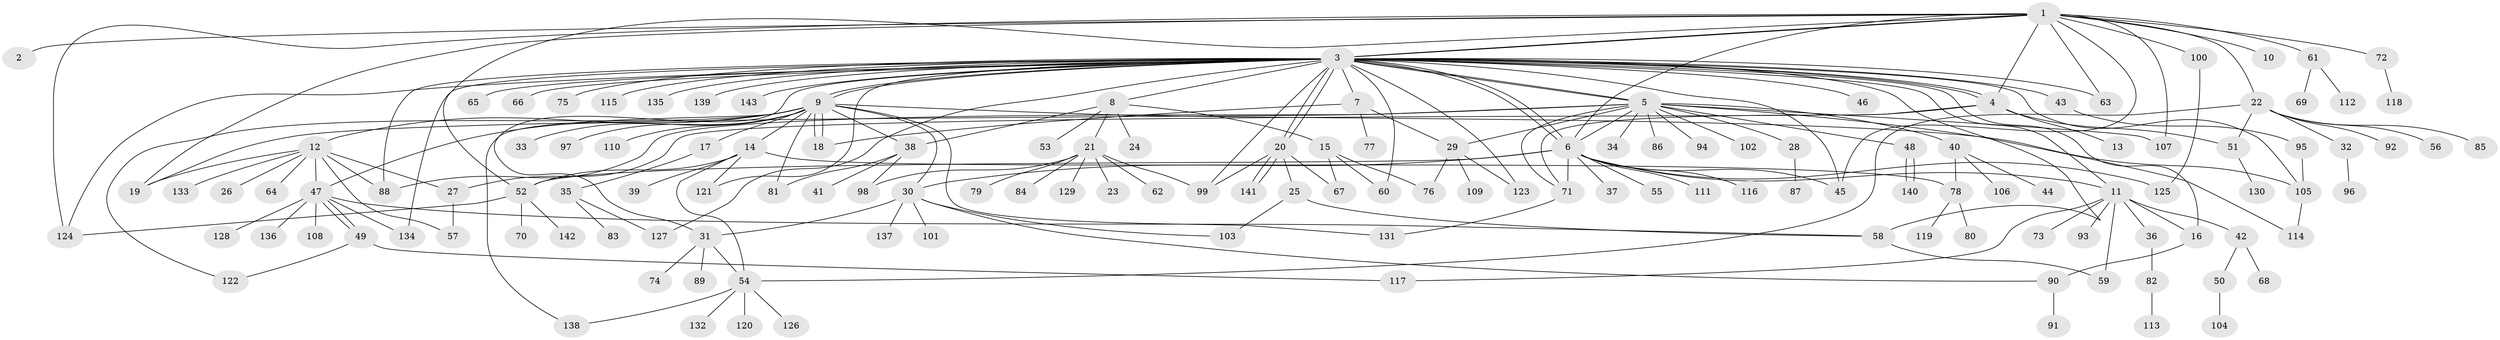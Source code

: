 // coarse degree distribution, {14: 0.009174311926605505, 1: 0.5321100917431193, 40: 0.009174311926605505, 16: 0.009174311926605505, 13: 0.01834862385321101, 3: 0.11926605504587157, 8: 0.009174311926605505, 17: 0.009174311926605505, 9: 0.009174311926605505, 11: 0.009174311926605505, 2: 0.1651376146788991, 5: 0.045871559633027525, 7: 0.009174311926605505, 6: 0.01834862385321101, 4: 0.027522935779816515}
// Generated by graph-tools (version 1.1) at 2025/51/02/27/25 19:51:54]
// undirected, 143 vertices, 207 edges
graph export_dot {
graph [start="1"]
  node [color=gray90,style=filled];
  1;
  2;
  3;
  4;
  5;
  6;
  7;
  8;
  9;
  10;
  11;
  12;
  13;
  14;
  15;
  16;
  17;
  18;
  19;
  20;
  21;
  22;
  23;
  24;
  25;
  26;
  27;
  28;
  29;
  30;
  31;
  32;
  33;
  34;
  35;
  36;
  37;
  38;
  39;
  40;
  41;
  42;
  43;
  44;
  45;
  46;
  47;
  48;
  49;
  50;
  51;
  52;
  53;
  54;
  55;
  56;
  57;
  58;
  59;
  60;
  61;
  62;
  63;
  64;
  65;
  66;
  67;
  68;
  69;
  70;
  71;
  72;
  73;
  74;
  75;
  76;
  77;
  78;
  79;
  80;
  81;
  82;
  83;
  84;
  85;
  86;
  87;
  88;
  89;
  90;
  91;
  92;
  93;
  94;
  95;
  96;
  97;
  98;
  99;
  100;
  101;
  102;
  103;
  104;
  105;
  106;
  107;
  108;
  109;
  110;
  111;
  112;
  113;
  114;
  115;
  116;
  117;
  118;
  119;
  120;
  121;
  122;
  123;
  124;
  125;
  126;
  127;
  128;
  129;
  130;
  131;
  132;
  133;
  134;
  135;
  136;
  137;
  138;
  139;
  140;
  141;
  142;
  143;
  1 -- 2;
  1 -- 3;
  1 -- 3;
  1 -- 4;
  1 -- 6;
  1 -- 10;
  1 -- 19;
  1 -- 22;
  1 -- 45;
  1 -- 52;
  1 -- 61;
  1 -- 63;
  1 -- 72;
  1 -- 100;
  1 -- 107;
  1 -- 124;
  3 -- 4;
  3 -- 4;
  3 -- 5;
  3 -- 5;
  3 -- 6;
  3 -- 6;
  3 -- 7;
  3 -- 8;
  3 -- 9;
  3 -- 9;
  3 -- 11;
  3 -- 16;
  3 -- 20;
  3 -- 20;
  3 -- 31;
  3 -- 43;
  3 -- 45;
  3 -- 46;
  3 -- 58;
  3 -- 60;
  3 -- 63;
  3 -- 65;
  3 -- 66;
  3 -- 75;
  3 -- 88;
  3 -- 99;
  3 -- 105;
  3 -- 115;
  3 -- 121;
  3 -- 123;
  3 -- 124;
  3 -- 127;
  3 -- 134;
  3 -- 135;
  3 -- 139;
  3 -- 143;
  4 -- 13;
  4 -- 27;
  4 -- 51;
  4 -- 71;
  5 -- 6;
  5 -- 19;
  5 -- 28;
  5 -- 29;
  5 -- 34;
  5 -- 40;
  5 -- 48;
  5 -- 71;
  5 -- 86;
  5 -- 88;
  5 -- 94;
  5 -- 102;
  5 -- 107;
  5 -- 114;
  6 -- 11;
  6 -- 30;
  6 -- 37;
  6 -- 45;
  6 -- 52;
  6 -- 55;
  6 -- 71;
  6 -- 111;
  6 -- 116;
  6 -- 125;
  7 -- 18;
  7 -- 29;
  7 -- 77;
  8 -- 15;
  8 -- 21;
  8 -- 24;
  8 -- 38;
  8 -- 53;
  9 -- 12;
  9 -- 14;
  9 -- 17;
  9 -- 18;
  9 -- 18;
  9 -- 30;
  9 -- 33;
  9 -- 38;
  9 -- 47;
  9 -- 81;
  9 -- 97;
  9 -- 105;
  9 -- 110;
  9 -- 122;
  9 -- 131;
  9 -- 138;
  11 -- 16;
  11 -- 36;
  11 -- 42;
  11 -- 59;
  11 -- 73;
  11 -- 93;
  11 -- 117;
  12 -- 19;
  12 -- 26;
  12 -- 27;
  12 -- 47;
  12 -- 57;
  12 -- 64;
  12 -- 88;
  12 -- 133;
  14 -- 39;
  14 -- 52;
  14 -- 54;
  14 -- 78;
  14 -- 121;
  15 -- 60;
  15 -- 67;
  15 -- 76;
  16 -- 90;
  17 -- 35;
  20 -- 25;
  20 -- 67;
  20 -- 99;
  20 -- 141;
  20 -- 141;
  21 -- 23;
  21 -- 62;
  21 -- 79;
  21 -- 84;
  21 -- 98;
  21 -- 99;
  21 -- 129;
  22 -- 32;
  22 -- 51;
  22 -- 54;
  22 -- 56;
  22 -- 85;
  22 -- 92;
  25 -- 58;
  25 -- 103;
  27 -- 57;
  28 -- 87;
  29 -- 76;
  29 -- 109;
  29 -- 123;
  30 -- 31;
  30 -- 90;
  30 -- 101;
  30 -- 103;
  30 -- 137;
  31 -- 54;
  31 -- 74;
  31 -- 89;
  32 -- 96;
  35 -- 83;
  35 -- 127;
  36 -- 82;
  38 -- 41;
  38 -- 81;
  38 -- 98;
  40 -- 44;
  40 -- 78;
  40 -- 106;
  42 -- 50;
  42 -- 68;
  43 -- 95;
  47 -- 49;
  47 -- 49;
  47 -- 58;
  47 -- 108;
  47 -- 128;
  47 -- 134;
  47 -- 136;
  48 -- 140;
  48 -- 140;
  49 -- 117;
  49 -- 122;
  50 -- 104;
  51 -- 130;
  52 -- 70;
  52 -- 124;
  52 -- 142;
  54 -- 120;
  54 -- 126;
  54 -- 132;
  54 -- 138;
  58 -- 59;
  61 -- 69;
  61 -- 112;
  71 -- 131;
  72 -- 118;
  78 -- 80;
  78 -- 119;
  82 -- 113;
  90 -- 91;
  95 -- 105;
  100 -- 125;
  105 -- 114;
}
